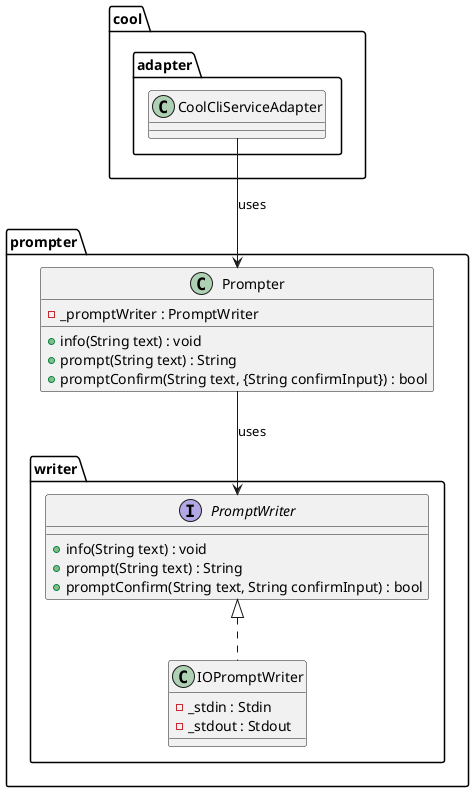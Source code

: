 @startuml prompt_class_diagram

package prompter {
    package writer {
        interface PromptWriter {
            + info(String text) : void
            + prompt(String text) : String
            + promptConfirm(String text, String confirmInput) : bool
        }

        class IOPromptWriter implements PromptWriter {
            - _stdin : Stdin
            - _stdout : Stdout
        }
    }

    class Prompter {
        - _promptWriter : PromptWriter
        + info(String text) : void
        + prompt(String text) : String
        + promptConfirm(String text, {String confirmInput}) : bool
    }
}

package cool.adapter {
    class CoolCliServiceAdapter {}
}

Prompter --> PromptWriter : uses

CoolCliServiceAdapter --> Prompter : uses

@enduml
